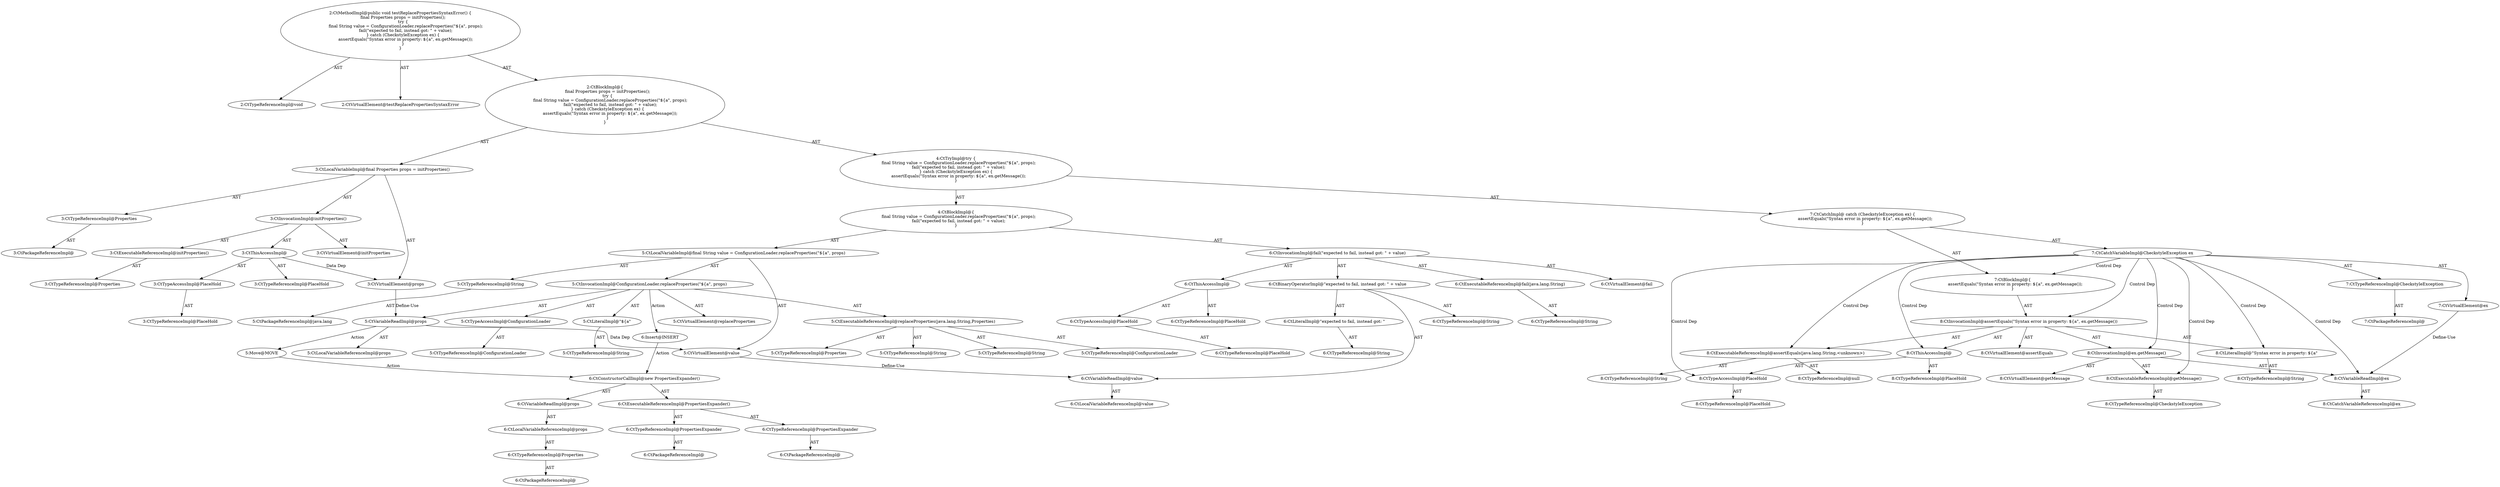 digraph "testReplacePropertiesSyntaxError#?" {
0 [label="2:CtTypeReferenceImpl@void" shape=ellipse]
1 [label="2:CtVirtualElement@testReplacePropertiesSyntaxError" shape=ellipse]
2 [label="3:CtTypeReferenceImpl@Properties" shape=ellipse]
3 [label="3:CtPackageReferenceImpl@" shape=ellipse]
4 [label="3:CtExecutableReferenceImpl@initProperties()" shape=ellipse]
5 [label="3:CtTypeReferenceImpl@Properties" shape=ellipse]
6 [label="3:CtVirtualElement@initProperties" shape=ellipse]
7 [label="3:CtTypeAccessImpl@PlaceHold" shape=ellipse]
8 [label="3:CtTypeReferenceImpl@PlaceHold" shape=ellipse]
9 [label="3:CtThisAccessImpl@" shape=ellipse]
10 [label="3:CtTypeReferenceImpl@PlaceHold" shape=ellipse]
11 [label="3:CtInvocationImpl@initProperties()" shape=ellipse]
12 [label="3:CtVirtualElement@props" shape=ellipse]
13 [label="3:CtLocalVariableImpl@final Properties props = initProperties()" shape=ellipse]
14 [label="5:CtTypeReferenceImpl@String" shape=ellipse]
15 [label="5:CtPackageReferenceImpl@java.lang" shape=ellipse]
16 [label="5:CtExecutableReferenceImpl@replaceProperties(java.lang.String,Properties)" shape=ellipse]
17 [label="5:CtTypeReferenceImpl@ConfigurationLoader" shape=ellipse]
18 [label="5:CtTypeReferenceImpl@String" shape=ellipse]
19 [label="5:CtTypeReferenceImpl@String" shape=ellipse]
20 [label="5:CtTypeReferenceImpl@Properties" shape=ellipse]
21 [label="5:CtVirtualElement@replaceProperties" shape=ellipse]
22 [label="5:CtTypeAccessImpl@ConfigurationLoader" shape=ellipse]
23 [label="5:CtTypeReferenceImpl@ConfigurationLoader" shape=ellipse]
24 [label="5:CtLiteralImpl@\"$\{a\"" shape=ellipse]
25 [label="5:CtTypeReferenceImpl@String" shape=ellipse]
26 [label="5:CtVariableReadImpl@props" shape=ellipse]
27 [label="5:CtLocalVariableReferenceImpl@props" shape=ellipse]
28 [label="5:CtInvocationImpl@ConfigurationLoader.replaceProperties(\"$\{a\", props)" shape=ellipse]
29 [label="5:CtVirtualElement@value" shape=ellipse]
30 [label="5:CtLocalVariableImpl@final String value = ConfigurationLoader.replaceProperties(\"$\{a\", props)" shape=ellipse]
31 [label="6:CtExecutableReferenceImpl@fail(java.lang.String)" shape=ellipse]
32 [label="6:CtTypeReferenceImpl@String" shape=ellipse]
33 [label="6:CtVirtualElement@fail" shape=ellipse]
34 [label="6:CtTypeAccessImpl@PlaceHold" shape=ellipse]
35 [label="6:CtTypeReferenceImpl@PlaceHold" shape=ellipse]
36 [label="6:CtThisAccessImpl@" shape=ellipse]
37 [label="6:CtTypeReferenceImpl@PlaceHold" shape=ellipse]
38 [label="6:CtLiteralImpl@\"expected to fail, instead got: \"" shape=ellipse]
39 [label="6:CtTypeReferenceImpl@String" shape=ellipse]
40 [label="6:CtVariableReadImpl@value" shape=ellipse]
41 [label="6:CtLocalVariableReferenceImpl@value" shape=ellipse]
42 [label="6:CtBinaryOperatorImpl@\"expected to fail, instead got: \" + value" shape=ellipse]
43 [label="6:CtTypeReferenceImpl@String" shape=ellipse]
44 [label="6:CtInvocationImpl@fail(\"expected to fail, instead got: \" + value)" shape=ellipse]
45 [label="4:CtBlockImpl@\{
    final String value = ConfigurationLoader.replaceProperties(\"$\{a\", props);
    fail(\"expected to fail, instead got: \" + value);
\}" shape=ellipse]
46 [label="7:CtVirtualElement@ex" shape=ellipse]
47 [label="7:CtTypeReferenceImpl@CheckstyleException" shape=ellipse]
48 [label="7:CtPackageReferenceImpl@" shape=ellipse]
49 [label="7:CtCatchVariableImpl@CheckstyleException ex" shape=ellipse]
50 [label="8:CtExecutableReferenceImpl@assertEquals(java.lang.String,<unknown>)" shape=ellipse]
51 [label="8:CtTypeReferenceImpl@String" shape=ellipse]
52 [label="8:CtTypeReferenceImpl@null" shape=ellipse]
53 [label="8:CtVirtualElement@assertEquals" shape=ellipse]
54 [label="8:CtTypeAccessImpl@PlaceHold" shape=ellipse]
55 [label="8:CtTypeReferenceImpl@PlaceHold" shape=ellipse]
56 [label="8:CtThisAccessImpl@" shape=ellipse]
57 [label="8:CtTypeReferenceImpl@PlaceHold" shape=ellipse]
58 [label="8:CtLiteralImpl@\"Syntax error in property: $\{a\"" shape=ellipse]
59 [label="8:CtTypeReferenceImpl@String" shape=ellipse]
60 [label="8:CtExecutableReferenceImpl@getMessage()" shape=ellipse]
61 [label="8:CtTypeReferenceImpl@CheckstyleException" shape=ellipse]
62 [label="8:CtVirtualElement@getMessage" shape=ellipse]
63 [label="8:CtVariableReadImpl@ex" shape=ellipse]
64 [label="8:CtCatchVariableReferenceImpl@ex" shape=ellipse]
65 [label="8:CtInvocationImpl@ex.getMessage()" shape=ellipse]
66 [label="8:CtInvocationImpl@assertEquals(\"Syntax error in property: $\{a\", ex.getMessage())" shape=ellipse]
67 [label="7:CtBlockImpl@\{
    assertEquals(\"Syntax error in property: $\{a\", ex.getMessage());
\}" shape=ellipse]
68 [label="7:CtCatchImpl@ catch (CheckstyleException ex) \{
    assertEquals(\"Syntax error in property: $\{a\", ex.getMessage());
\}" shape=ellipse]
69 [label="4:CtTryImpl@try \{
    final String value = ConfigurationLoader.replaceProperties(\"$\{a\", props);
    fail(\"expected to fail, instead got: \" + value);
\} catch (CheckstyleException ex) \{
    assertEquals(\"Syntax error in property: $\{a\", ex.getMessage());
\}" shape=ellipse]
70 [label="2:CtBlockImpl@\{
    final Properties props = initProperties();
    try \{
        final String value = ConfigurationLoader.replaceProperties(\"$\{a\", props);
        fail(\"expected to fail, instead got: \" + value);
    \} catch (CheckstyleException ex) \{
        assertEquals(\"Syntax error in property: $\{a\", ex.getMessage());
    \}
\}" shape=ellipse]
71 [label="2:CtMethodImpl@public void testReplacePropertiesSyntaxError() \{
    final Properties props = initProperties();
    try \{
        final String value = ConfigurationLoader.replaceProperties(\"$\{a\", props);
        fail(\"expected to fail, instead got: \" + value);
    \} catch (CheckstyleException ex) \{
        assertEquals(\"Syntax error in property: $\{a\", ex.getMessage());
    \}
\}" shape=ellipse]
72 [label="6:Insert@INSERT" shape=ellipse]
73 [label="6:CtPackageReferenceImpl@" shape=ellipse]
74 [label="6:CtTypeReferenceImpl@PropertiesExpander" shape=ellipse]
75 [label="6:CtPackageReferenceImpl@" shape=ellipse]
76 [label="6:CtTypeReferenceImpl@PropertiesExpander" shape=ellipse]
77 [label="6:CtExecutableReferenceImpl@PropertiesExpander()" shape=ellipse]
78 [label="6:CtPackageReferenceImpl@" shape=ellipse]
79 [label="6:CtTypeReferenceImpl@Properties" shape=ellipse]
80 [label="6:CtLocalVariableReferenceImpl@props" shape=ellipse]
81 [label="6:CtVariableReadImpl@props" shape=ellipse]
82 [label="6:CtConstructorCallImpl@new PropertiesExpander()" shape=ellipse]
83 [label="5:Move@MOVE" shape=ellipse]
2 -> 3 [label="AST"];
4 -> 5 [label="AST"];
7 -> 8 [label="AST"];
9 -> 10 [label="AST"];
9 -> 7 [label="AST"];
9 -> 12 [label="Data Dep"];
11 -> 6 [label="AST"];
11 -> 9 [label="AST"];
11 -> 4 [label="AST"];
12 -> 26 [label="Define-Use"];
13 -> 12 [label="AST"];
13 -> 2 [label="AST"];
13 -> 11 [label="AST"];
14 -> 15 [label="AST"];
16 -> 17 [label="AST"];
16 -> 18 [label="AST"];
16 -> 19 [label="AST"];
16 -> 20 [label="AST"];
22 -> 23 [label="AST"];
24 -> 25 [label="AST"];
26 -> 27 [label="AST"];
26 -> 29 [label="Data Dep"];
26 -> 83 [label="Action"];
28 -> 21 [label="AST"];
28 -> 22 [label="AST"];
28 -> 16 [label="AST"];
28 -> 24 [label="AST"];
28 -> 26 [label="AST"];
28 -> 72 [label="Action"];
29 -> 40 [label="Define-Use"];
30 -> 29 [label="AST"];
30 -> 14 [label="AST"];
30 -> 28 [label="AST"];
31 -> 32 [label="AST"];
34 -> 35 [label="AST"];
36 -> 37 [label="AST"];
36 -> 34 [label="AST"];
38 -> 39 [label="AST"];
40 -> 41 [label="AST"];
42 -> 43 [label="AST"];
42 -> 38 [label="AST"];
42 -> 40 [label="AST"];
44 -> 33 [label="AST"];
44 -> 36 [label="AST"];
44 -> 31 [label="AST"];
44 -> 42 [label="AST"];
45 -> 30 [label="AST"];
45 -> 44 [label="AST"];
46 -> 63 [label="Define-Use"];
47 -> 48 [label="AST"];
49 -> 46 [label="AST"];
49 -> 47 [label="AST"];
49 -> 67 [label="Control Dep"];
49 -> 66 [label="Control Dep"];
49 -> 50 [label="Control Dep"];
49 -> 56 [label="Control Dep"];
49 -> 54 [label="Control Dep"];
49 -> 58 [label="Control Dep"];
49 -> 65 [label="Control Dep"];
49 -> 60 [label="Control Dep"];
49 -> 63 [label="Control Dep"];
50 -> 51 [label="AST"];
50 -> 52 [label="AST"];
54 -> 55 [label="AST"];
56 -> 57 [label="AST"];
56 -> 54 [label="AST"];
58 -> 59 [label="AST"];
60 -> 61 [label="AST"];
63 -> 64 [label="AST"];
65 -> 62 [label="AST"];
65 -> 63 [label="AST"];
65 -> 60 [label="AST"];
66 -> 53 [label="AST"];
66 -> 56 [label="AST"];
66 -> 50 [label="AST"];
66 -> 58 [label="AST"];
66 -> 65 [label="AST"];
67 -> 66 [label="AST"];
68 -> 49 [label="AST"];
68 -> 67 [label="AST"];
69 -> 45 [label="AST"];
69 -> 68 [label="AST"];
70 -> 13 [label="AST"];
70 -> 69 [label="AST"];
71 -> 1 [label="AST"];
71 -> 0 [label="AST"];
71 -> 70 [label="AST"];
72 -> 82 [label="Action"];
74 -> 73 [label="AST"];
76 -> 75 [label="AST"];
77 -> 74 [label="AST"];
77 -> 76 [label="AST"];
79 -> 78 [label="AST"];
80 -> 79 [label="AST"];
81 -> 80 [label="AST"];
82 -> 77 [label="AST"];
82 -> 81 [label="AST"];
83 -> 82 [label="Action"];
}